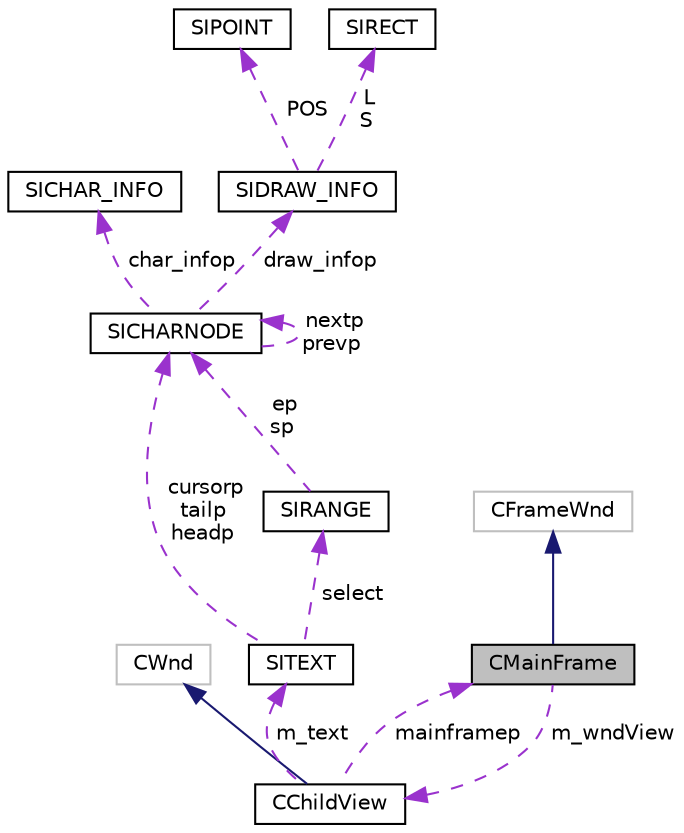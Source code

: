 digraph "CMainFrame"
{
  edge [fontname="Helvetica",fontsize="10",labelfontname="Helvetica",labelfontsize="10"];
  node [fontname="Helvetica",fontsize="10",shape=record];
  Node2 [label="CMainFrame",height=0.2,width=0.4,color="black", fillcolor="grey75", style="filled", fontcolor="black"];
  Node3 -> Node2 [dir="back",color="midnightblue",fontsize="10",style="solid",fontname="Helvetica"];
  Node3 [label="CFrameWnd",height=0.2,width=0.4,color="grey75", fillcolor="white", style="filled"];
  Node4 -> Node2 [dir="back",color="darkorchid3",fontsize="10",style="dashed",label=" m_wndView" ,fontname="Helvetica"];
  Node4 [label="CChildView",height=0.2,width=0.4,color="black", fillcolor="white", style="filled",URL="$class_c_child_view.html",tooltip="子视窗类CChildView  子视窗是程序中客户区部分，即文本编辑的画布部分 -此类继承自CWnd ..."];
  Node5 -> Node4 [dir="back",color="midnightblue",fontsize="10",style="solid",fontname="Helvetica"];
  Node5 [label="CWnd",height=0.2,width=0.4,color="grey75", fillcolor="white", style="filled"];
  Node6 -> Node4 [dir="back",color="darkorchid3",fontsize="10",style="dashed",label=" m_text" ,fontname="Helvetica"];
  Node6 [label="SITEXT",height=0.2,width=0.4,color="black", fillcolor="white", style="filled",URL="$class_s_i_t_e_x_t.html"];
  Node7 -> Node6 [dir="back",color="darkorchid3",fontsize="10",style="dashed",label=" select" ,fontname="Helvetica"];
  Node7 [label="SIRANGE",height=0.2,width=0.4,color="black", fillcolor="white", style="filled",URL="$struct_s_i_r_a_n_g_e.html"];
  Node8 -> Node7 [dir="back",color="darkorchid3",fontsize="10",style="dashed",label=" ep\nsp" ,fontname="Helvetica"];
  Node8 [label="SICHARNODE",height=0.2,width=0.4,color="black", fillcolor="white", style="filled",URL="$class_s_i_c_h_a_r_n_o_d_e.html"];
  Node9 -> Node8 [dir="back",color="darkorchid3",fontsize="10",style="dashed",label=" char_infop" ,fontname="Helvetica"];
  Node9 [label="SICHAR_INFO",height=0.2,width=0.4,color="black", fillcolor="white", style="filled",URL="$class_s_i_c_h_a_r___i_n_f_o.html"];
  Node8 -> Node8 [dir="back",color="darkorchid3",fontsize="10",style="dashed",label=" nextp\nprevp" ,fontname="Helvetica"];
  Node10 -> Node8 [dir="back",color="darkorchid3",fontsize="10",style="dashed",label=" draw_infop" ,fontname="Helvetica"];
  Node10 [label="SIDRAW_INFO",height=0.2,width=0.4,color="black", fillcolor="white", style="filled",URL="$class_s_i_d_r_a_w___i_n_f_o.html"];
  Node11 -> Node10 [dir="back",color="darkorchid3",fontsize="10",style="dashed",label=" POS" ,fontname="Helvetica"];
  Node11 [label="SIPOINT",height=0.2,width=0.4,color="black", fillcolor="white", style="filled",URL="$struct_s_i_p_o_i_n_t.html"];
  Node12 -> Node10 [dir="back",color="darkorchid3",fontsize="10",style="dashed",label=" L\nS" ,fontname="Helvetica"];
  Node12 [label="SIRECT",height=0.2,width=0.4,color="black", fillcolor="white", style="filled",URL="$struct_s_i_r_e_c_t.html"];
  Node8 -> Node6 [dir="back",color="darkorchid3",fontsize="10",style="dashed",label=" cursorp\ntailp\nheadp" ,fontname="Helvetica"];
  Node2 -> Node4 [dir="back",color="darkorchid3",fontsize="10",style="dashed",label=" mainframep" ,fontname="Helvetica"];
}
